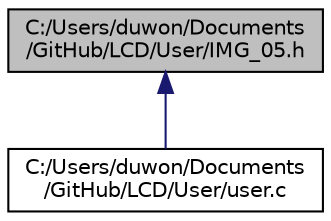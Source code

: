 digraph "C:/Users/duwon/Documents/GitHub/LCD/User/IMG_05.h"
{
 // LATEX_PDF_SIZE
  edge [fontname="Helvetica",fontsize="10",labelfontname="Helvetica",labelfontsize="10"];
  node [fontname="Helvetica",fontsize="10",shape=record];
  Node1 [label="C:/Users/duwon/Documents\l/GitHub/LCD/User/IMG_05.h",height=0.2,width=0.4,color="black", fillcolor="grey75", style="filled", fontcolor="black",tooltip=" "];
  Node1 -> Node2 [dir="back",color="midnightblue",fontsize="10",style="solid"];
  Node2 [label="C:/Users/duwon/Documents\l/GitHub/LCD/User/user.c",height=0.2,width=0.4,color="black", fillcolor="white", style="filled",URL="$user_8c.html",tooltip=" "];
}
